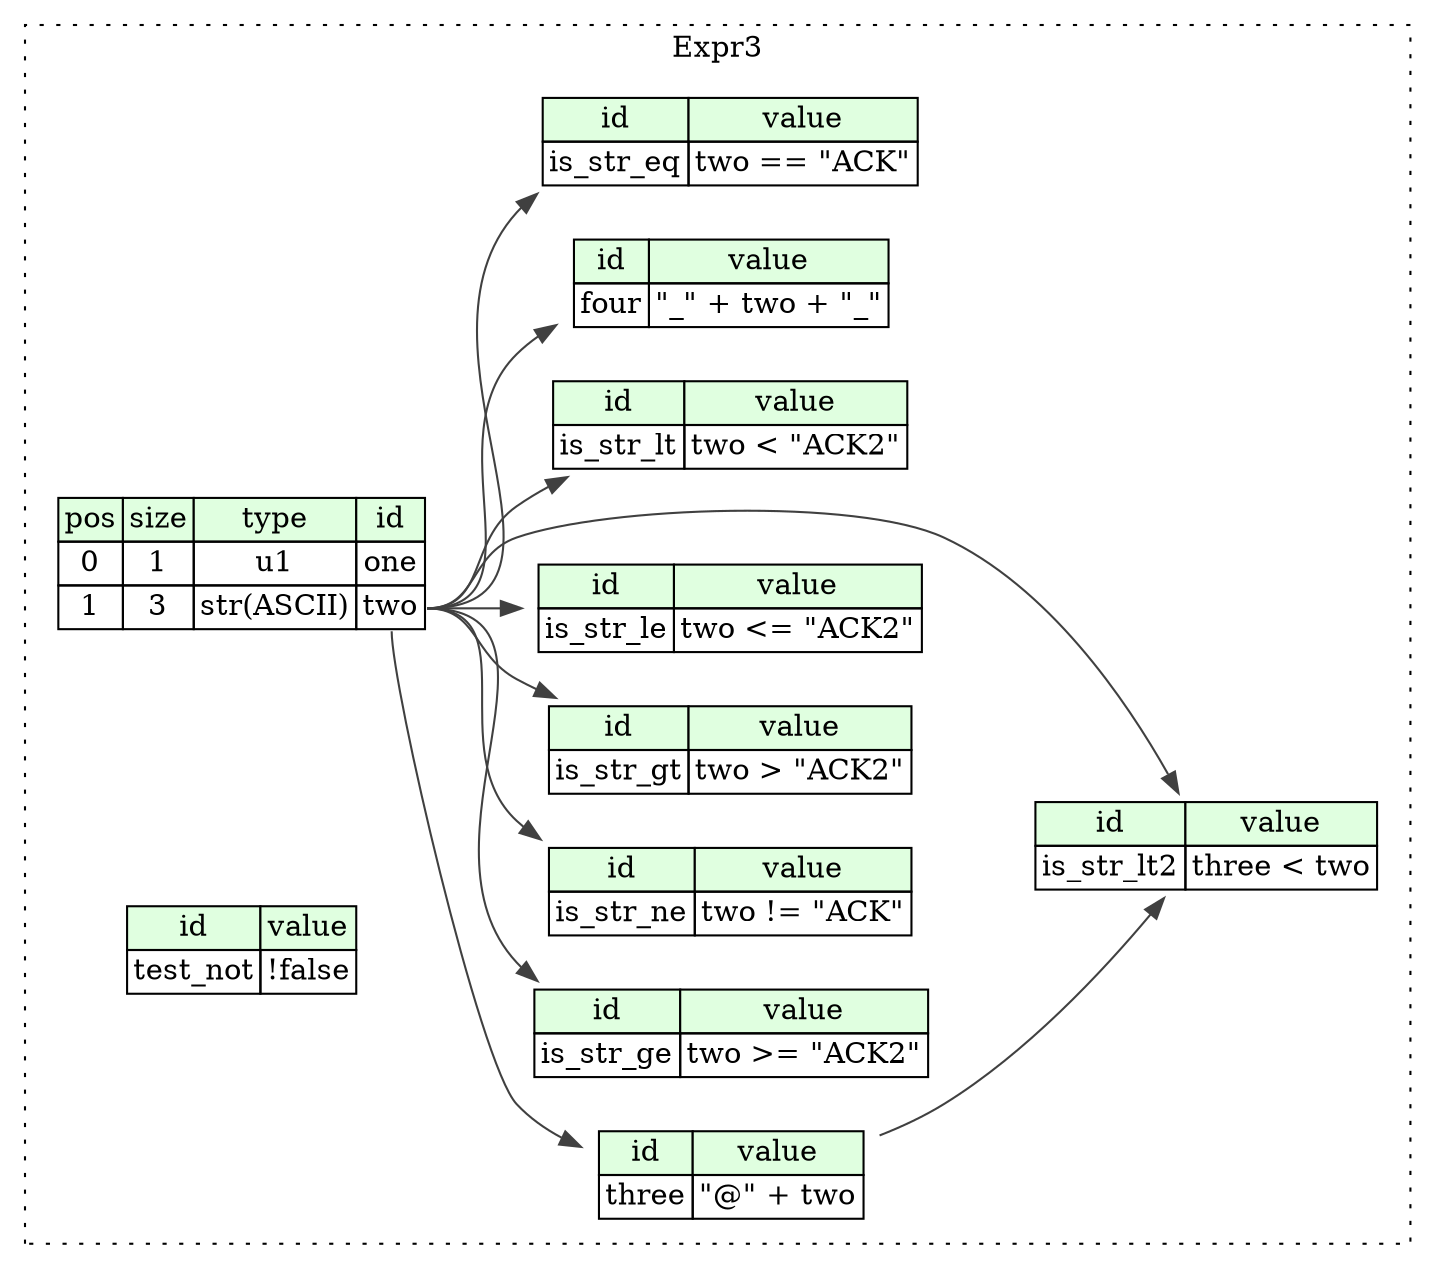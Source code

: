 digraph {
	rankdir=LR;
	node [shape=plaintext];
	subgraph cluster__expr_3 {
		label="Expr3";
		graph[style=dotted];

		expr_3__seq [label=<<TABLE BORDER="0" CELLBORDER="1" CELLSPACING="0">
			<TR><TD BGCOLOR="#E0FFE0">pos</TD><TD BGCOLOR="#E0FFE0">size</TD><TD BGCOLOR="#E0FFE0">type</TD><TD BGCOLOR="#E0FFE0">id</TD></TR>
			<TR><TD PORT="one_pos">0</TD><TD PORT="one_size">1</TD><TD>u1</TD><TD PORT="one_type">one</TD></TR>
			<TR><TD PORT="two_pos">1</TD><TD PORT="two_size">3</TD><TD>str(ASCII)</TD><TD PORT="two_type">two</TD></TR>
		</TABLE>>];
		expr_3__inst__three [label=<<TABLE BORDER="0" CELLBORDER="1" CELLSPACING="0">
			<TR><TD BGCOLOR="#E0FFE0">id</TD><TD BGCOLOR="#E0FFE0">value</TD></TR>
			<TR><TD>three</TD><TD>&quot;@&quot; + two</TD></TR>
		</TABLE>>];
		expr_3__inst__is_str_ge [label=<<TABLE BORDER="0" CELLBORDER="1" CELLSPACING="0">
			<TR><TD BGCOLOR="#E0FFE0">id</TD><TD BGCOLOR="#E0FFE0">value</TD></TR>
			<TR><TD>is_str_ge</TD><TD>two &gt;= &quot;ACK2&quot;</TD></TR>
		</TABLE>>];
		expr_3__inst__is_str_ne [label=<<TABLE BORDER="0" CELLBORDER="1" CELLSPACING="0">
			<TR><TD BGCOLOR="#E0FFE0">id</TD><TD BGCOLOR="#E0FFE0">value</TD></TR>
			<TR><TD>is_str_ne</TD><TD>two != &quot;ACK&quot;</TD></TR>
		</TABLE>>];
		expr_3__inst__is_str_gt [label=<<TABLE BORDER="0" CELLBORDER="1" CELLSPACING="0">
			<TR><TD BGCOLOR="#E0FFE0">id</TD><TD BGCOLOR="#E0FFE0">value</TD></TR>
			<TR><TD>is_str_gt</TD><TD>two &gt; &quot;ACK2&quot;</TD></TR>
		</TABLE>>];
		expr_3__inst__is_str_le [label=<<TABLE BORDER="0" CELLBORDER="1" CELLSPACING="0">
			<TR><TD BGCOLOR="#E0FFE0">id</TD><TD BGCOLOR="#E0FFE0">value</TD></TR>
			<TR><TD>is_str_le</TD><TD>two &lt;= &quot;ACK2&quot;</TD></TR>
		</TABLE>>];
		expr_3__inst__is_str_lt2 [label=<<TABLE BORDER="0" CELLBORDER="1" CELLSPACING="0">
			<TR><TD BGCOLOR="#E0FFE0">id</TD><TD BGCOLOR="#E0FFE0">value</TD></TR>
			<TR><TD>is_str_lt2</TD><TD>three &lt; two</TD></TR>
		</TABLE>>];
		expr_3__inst__test_not [label=<<TABLE BORDER="0" CELLBORDER="1" CELLSPACING="0">
			<TR><TD BGCOLOR="#E0FFE0">id</TD><TD BGCOLOR="#E0FFE0">value</TD></TR>
			<TR><TD>test_not</TD><TD>!false</TD></TR>
		</TABLE>>];
		expr_3__inst__is_str_lt [label=<<TABLE BORDER="0" CELLBORDER="1" CELLSPACING="0">
			<TR><TD BGCOLOR="#E0FFE0">id</TD><TD BGCOLOR="#E0FFE0">value</TD></TR>
			<TR><TD>is_str_lt</TD><TD>two &lt; &quot;ACK2&quot;</TD></TR>
		</TABLE>>];
		expr_3__inst__four [label=<<TABLE BORDER="0" CELLBORDER="1" CELLSPACING="0">
			<TR><TD BGCOLOR="#E0FFE0">id</TD><TD BGCOLOR="#E0FFE0">value</TD></TR>
			<TR><TD>four</TD><TD>&quot;_&quot; + two + &quot;_&quot;</TD></TR>
		</TABLE>>];
		expr_3__inst__is_str_eq [label=<<TABLE BORDER="0" CELLBORDER="1" CELLSPACING="0">
			<TR><TD BGCOLOR="#E0FFE0">id</TD><TD BGCOLOR="#E0FFE0">value</TD></TR>
			<TR><TD>is_str_eq</TD><TD>two == &quot;ACK&quot;</TD></TR>
		</TABLE>>];
	}
	expr_3__seq:two_type -> expr_3__inst__three [color="#404040"];
	expr_3__seq:two_type -> expr_3__inst__is_str_ge [color="#404040"];
	expr_3__seq:two_type -> expr_3__inst__is_str_ne [color="#404040"];
	expr_3__seq:two_type -> expr_3__inst__is_str_gt [color="#404040"];
	expr_3__seq:two_type -> expr_3__inst__is_str_le [color="#404040"];
	expr_3__inst__three:three_type -> expr_3__inst__is_str_lt2 [color="#404040"];
	expr_3__seq:two_type -> expr_3__inst__is_str_lt2 [color="#404040"];
	expr_3__seq:two_type -> expr_3__inst__is_str_lt [color="#404040"];
	expr_3__seq:two_type -> expr_3__inst__four [color="#404040"];
	expr_3__seq:two_type -> expr_3__inst__is_str_eq [color="#404040"];
}
